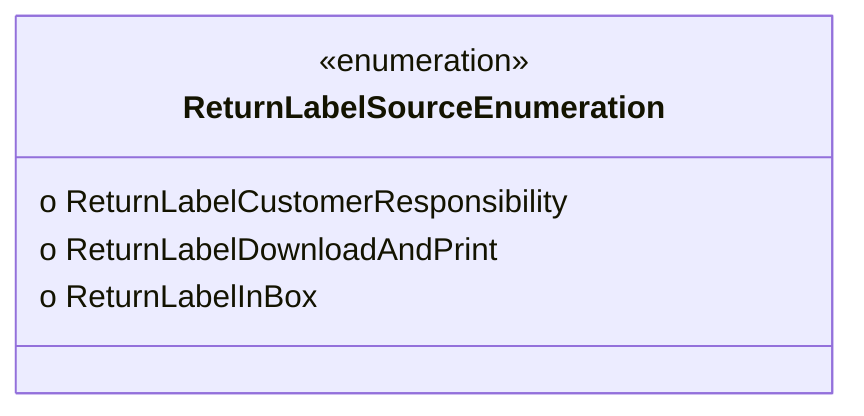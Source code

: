 classDiagram
  class ReturnLabelSourceEnumeration {
<<enumeration>>
  o ReturnLabelCustomerResponsibility
  o ReturnLabelDownloadAndPrint
  o ReturnLabelInBox
 }